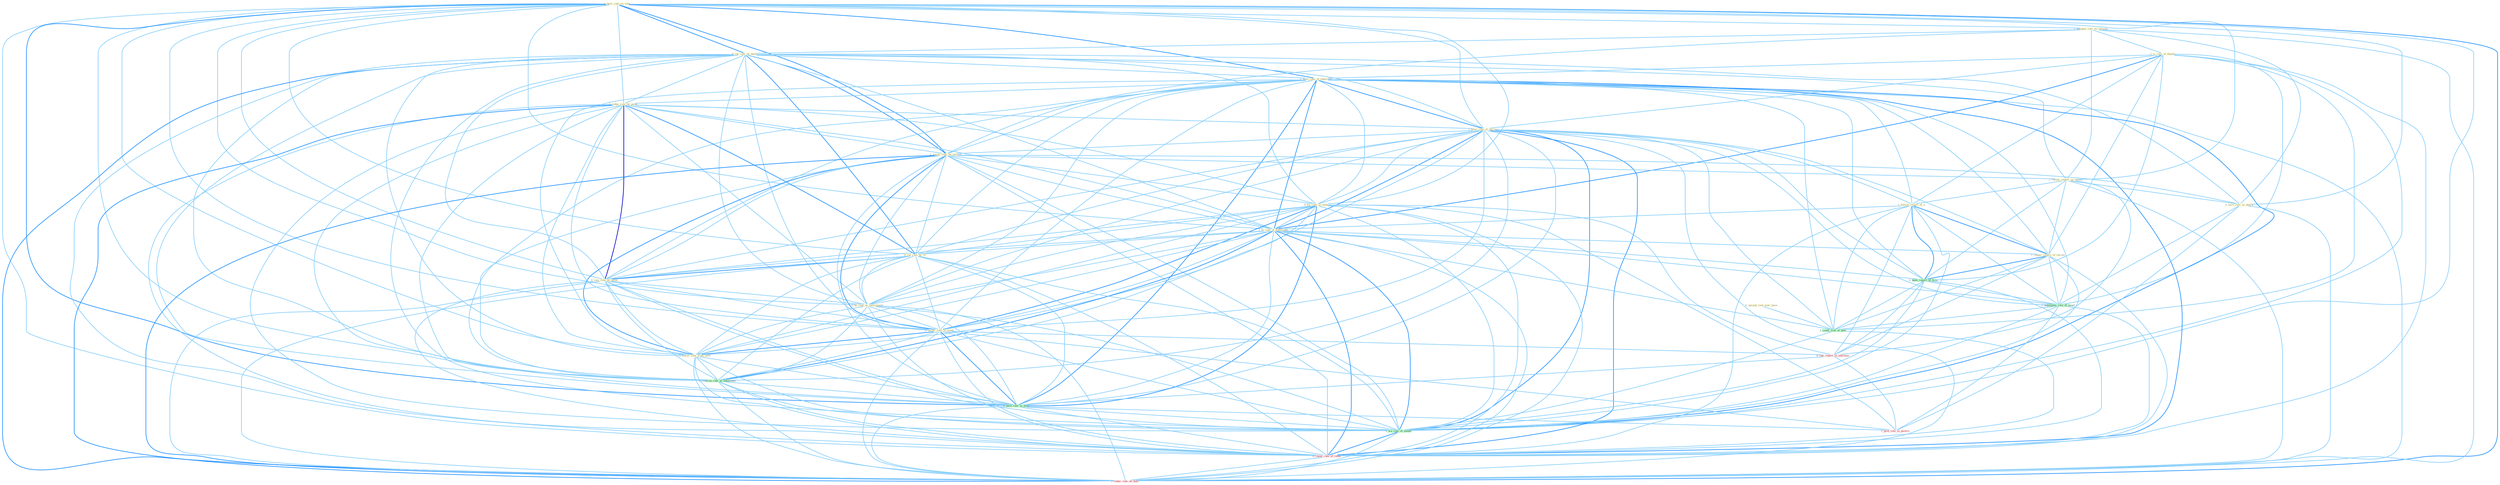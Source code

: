 Graph G{ 
    node
    [shape=polygon,style=filled,width=.5,height=.06,color="#BDFCC9",fixedsize=true,fontsize=4,
    fontcolor="#2f4f4f"];
    {node
    [color="#ffffe0", fontcolor="#8b7d6b"] "1_have_rate_on_vote " "1_postpon_rule_on_lawsuit " "0_cut_rate_on_them " "1_is_rule_of_thumb " "1_have_rate_of_othernum " "0_spread_risk_over_base " "0_reduc_rate_by_point " "1_alter_rate_of_increas " "1_lower_rate_on_million " "0_fix_rate_in_state " "1_releas_report_on_extent " "1_follow_report_of_a " "1_is_rate_of_entitynam " "0_cut_rate_by_% " "0_rais_rate_by_point " "1_requir_report_of_varieti " "0_us_rate_as_instrument " "0_lower_rate_in_week " "0_lower_rate_from_hold " "0_serv_role_on_bench "}
{node [color="#fff0f5", fontcolor="#b22222"] "0_ran_report_in_yearnum " "0_choos_rate_of_rebat " "1_reduc_rate_on_debt " "1_give_role_in_govern "}
edge [color="#B0E2FF"];

	"1_have_rate_on_vote " -- "1_postpon_rule_on_lawsuit " [w="1", color="#87cefa" ];
	"1_have_rate_on_vote " -- "0_cut_rate_on_them " [w="2", color="#1e90ff" , len=0.8];
	"1_have_rate_on_vote " -- "1_have_rate_of_othernum " [w="2", color="#1e90ff" , len=0.8];
	"1_have_rate_on_vote " -- "0_reduc_rate_by_point " [w="1", color="#87cefa" ];
	"1_have_rate_on_vote " -- "1_alter_rate_of_increas " [w="1", color="#87cefa" ];
	"1_have_rate_on_vote " -- "1_lower_rate_on_million " [w="2", color="#1e90ff" , len=0.8];
	"1_have_rate_on_vote " -- "0_fix_rate_in_state " [w="1", color="#87cefa" ];
	"1_have_rate_on_vote " -- "1_releas_report_on_extent " [w="1", color="#87cefa" ];
	"1_have_rate_on_vote " -- "1_is_rate_of_entitynam " [w="1", color="#87cefa" ];
	"1_have_rate_on_vote " -- "0_cut_rate_by_% " [w="1", color="#87cefa" ];
	"1_have_rate_on_vote " -- "0_rais_rate_by_point " [w="1", color="#87cefa" ];
	"1_have_rate_on_vote " -- "0_us_rate_as_instrument " [w="1", color="#87cefa" ];
	"1_have_rate_on_vote " -- "0_lower_rate_in_week " [w="1", color="#87cefa" ];
	"1_have_rate_on_vote " -- "0_lower_rate_from_hold " [w="1", color="#87cefa" ];
	"1_have_rate_on_vote " -- "0_serv_role_on_bench " [w="1", color="#87cefa" ];
	"1_have_rate_on_vote " -- "0_confirm_rate_at_entitynam " [w="1", color="#87cefa" ];
	"1_have_rate_on_vote " -- "0_have_rate_in_year " [w="2", color="#1e90ff" , len=0.8];
	"1_have_rate_on_vote " -- "1_wa_rate_of_month " [w="1", color="#87cefa" ];
	"1_have_rate_on_vote " -- "0_choos_rate_of_rebat " [w="1", color="#87cefa" ];
	"1_have_rate_on_vote " -- "1_reduc_rate_on_debt " [w="2", color="#1e90ff" , len=0.8];
	"1_postpon_rule_on_lawsuit " -- "0_cut_rate_on_them " [w="1", color="#87cefa" ];
	"1_postpon_rule_on_lawsuit " -- "1_is_rule_of_thumb " [w="1", color="#87cefa" ];
	"1_postpon_rule_on_lawsuit " -- "1_lower_rate_on_million " [w="1", color="#87cefa" ];
	"1_postpon_rule_on_lawsuit " -- "1_releas_report_on_extent " [w="1", color="#87cefa" ];
	"1_postpon_rule_on_lawsuit " -- "0_serv_role_on_bench " [w="1", color="#87cefa" ];
	"1_postpon_rule_on_lawsuit " -- "1_reduc_rate_on_debt " [w="1", color="#87cefa" ];
	"0_cut_rate_on_them " -- "1_have_rate_of_othernum " [w="1", color="#87cefa" ];
	"0_cut_rate_on_them " -- "0_reduc_rate_by_point " [w="1", color="#87cefa" ];
	"0_cut_rate_on_them " -- "1_alter_rate_of_increas " [w="1", color="#87cefa" ];
	"0_cut_rate_on_them " -- "1_lower_rate_on_million " [w="2", color="#1e90ff" , len=0.8];
	"0_cut_rate_on_them " -- "0_fix_rate_in_state " [w="1", color="#87cefa" ];
	"0_cut_rate_on_them " -- "1_releas_report_on_extent " [w="1", color="#87cefa" ];
	"0_cut_rate_on_them " -- "1_is_rate_of_entitynam " [w="1", color="#87cefa" ];
	"0_cut_rate_on_them " -- "0_cut_rate_by_% " [w="2", color="#1e90ff" , len=0.8];
	"0_cut_rate_on_them " -- "0_rais_rate_by_point " [w="1", color="#87cefa" ];
	"0_cut_rate_on_them " -- "0_us_rate_as_instrument " [w="1", color="#87cefa" ];
	"0_cut_rate_on_them " -- "0_lower_rate_in_week " [w="1", color="#87cefa" ];
	"0_cut_rate_on_them " -- "0_lower_rate_from_hold " [w="1", color="#87cefa" ];
	"0_cut_rate_on_them " -- "0_serv_role_on_bench " [w="1", color="#87cefa" ];
	"0_cut_rate_on_them " -- "0_confirm_rate_at_entitynam " [w="1", color="#87cefa" ];
	"0_cut_rate_on_them " -- "0_have_rate_in_year " [w="1", color="#87cefa" ];
	"0_cut_rate_on_them " -- "1_wa_rate_of_month " [w="1", color="#87cefa" ];
	"0_cut_rate_on_them " -- "0_choos_rate_of_rebat " [w="1", color="#87cefa" ];
	"0_cut_rate_on_them " -- "1_reduc_rate_on_debt " [w="2", color="#1e90ff" , len=0.8];
	"1_is_rule_of_thumb " -- "1_have_rate_of_othernum " [w="1", color="#87cefa" ];
	"1_is_rule_of_thumb " -- "1_alter_rate_of_increas " [w="1", color="#87cefa" ];
	"1_is_rule_of_thumb " -- "1_follow_report_of_a " [w="1", color="#87cefa" ];
	"1_is_rule_of_thumb " -- "1_is_rate_of_entitynam " [w="2", color="#1e90ff" , len=0.8];
	"1_is_rule_of_thumb " -- "1_requir_report_of_varieti " [w="1", color="#87cefa" ];
	"1_is_rule_of_thumb " -- "1_been_report_of_firm " [w="1", color="#87cefa" ];
	"1_is_rule_of_thumb " -- "1_entitynam_role_of_court " [w="1", color="#87cefa" ];
	"1_is_rule_of_thumb " -- "1_count_risk_of_new " [w="1", color="#87cefa" ];
	"1_is_rule_of_thumb " -- "1_wa_rate_of_month " [w="1", color="#87cefa" ];
	"1_is_rule_of_thumb " -- "0_choos_rate_of_rebat " [w="1", color="#87cefa" ];
	"1_have_rate_of_othernum " -- "0_reduc_rate_by_point " [w="1", color="#87cefa" ];
	"1_have_rate_of_othernum " -- "1_alter_rate_of_increas " [w="2", color="#1e90ff" , len=0.8];
	"1_have_rate_of_othernum " -- "1_lower_rate_on_million " [w="1", color="#87cefa" ];
	"1_have_rate_of_othernum " -- "0_fix_rate_in_state " [w="1", color="#87cefa" ];
	"1_have_rate_of_othernum " -- "1_follow_report_of_a " [w="1", color="#87cefa" ];
	"1_have_rate_of_othernum " -- "1_is_rate_of_entitynam " [w="2", color="#1e90ff" , len=0.8];
	"1_have_rate_of_othernum " -- "0_cut_rate_by_% " [w="1", color="#87cefa" ];
	"1_have_rate_of_othernum " -- "0_rais_rate_by_point " [w="1", color="#87cefa" ];
	"1_have_rate_of_othernum " -- "1_requir_report_of_varieti " [w="1", color="#87cefa" ];
	"1_have_rate_of_othernum " -- "0_us_rate_as_instrument " [w="1", color="#87cefa" ];
	"1_have_rate_of_othernum " -- "0_lower_rate_in_week " [w="1", color="#87cefa" ];
	"1_have_rate_of_othernum " -- "0_lower_rate_from_hold " [w="1", color="#87cefa" ];
	"1_have_rate_of_othernum " -- "1_been_report_of_firm " [w="1", color="#87cefa" ];
	"1_have_rate_of_othernum " -- "1_entitynam_role_of_court " [w="1", color="#87cefa" ];
	"1_have_rate_of_othernum " -- "1_count_risk_of_new " [w="1", color="#87cefa" ];
	"1_have_rate_of_othernum " -- "0_confirm_rate_at_entitynam " [w="1", color="#87cefa" ];
	"1_have_rate_of_othernum " -- "0_have_rate_in_year " [w="2", color="#1e90ff" , len=0.8];
	"1_have_rate_of_othernum " -- "1_wa_rate_of_month " [w="2", color="#1e90ff" , len=0.8];
	"1_have_rate_of_othernum " -- "0_choos_rate_of_rebat " [w="2", color="#1e90ff" , len=0.8];
	"1_have_rate_of_othernum " -- "1_reduc_rate_on_debt " [w="1", color="#87cefa" ];
	"0_spread_risk_over_base " -- "1_count_risk_of_new " [w="1", color="#87cefa" ];
	"0_reduc_rate_by_point " -- "1_alter_rate_of_increas " [w="1", color="#87cefa" ];
	"0_reduc_rate_by_point " -- "1_lower_rate_on_million " [w="1", color="#87cefa" ];
	"0_reduc_rate_by_point " -- "0_fix_rate_in_state " [w="1", color="#87cefa" ];
	"0_reduc_rate_by_point " -- "1_is_rate_of_entitynam " [w="1", color="#87cefa" ];
	"0_reduc_rate_by_point " -- "0_cut_rate_by_% " [w="2", color="#1e90ff" , len=0.8];
	"0_reduc_rate_by_point " -- "0_rais_rate_by_point " [w="3", color="#0000cd" , len=0.6];
	"0_reduc_rate_by_point " -- "0_us_rate_as_instrument " [w="1", color="#87cefa" ];
	"0_reduc_rate_by_point " -- "0_lower_rate_in_week " [w="1", color="#87cefa" ];
	"0_reduc_rate_by_point " -- "0_lower_rate_from_hold " [w="1", color="#87cefa" ];
	"0_reduc_rate_by_point " -- "0_confirm_rate_at_entitynam " [w="1", color="#87cefa" ];
	"0_reduc_rate_by_point " -- "0_have_rate_in_year " [w="1", color="#87cefa" ];
	"0_reduc_rate_by_point " -- "1_wa_rate_of_month " [w="1", color="#87cefa" ];
	"0_reduc_rate_by_point " -- "0_choos_rate_of_rebat " [w="1", color="#87cefa" ];
	"0_reduc_rate_by_point " -- "1_reduc_rate_on_debt " [w="2", color="#1e90ff" , len=0.8];
	"1_alter_rate_of_increas " -- "1_lower_rate_on_million " [w="1", color="#87cefa" ];
	"1_alter_rate_of_increas " -- "0_fix_rate_in_state " [w="1", color="#87cefa" ];
	"1_alter_rate_of_increas " -- "1_follow_report_of_a " [w="1", color="#87cefa" ];
	"1_alter_rate_of_increas " -- "1_is_rate_of_entitynam " [w="2", color="#1e90ff" , len=0.8];
	"1_alter_rate_of_increas " -- "0_cut_rate_by_% " [w="1", color="#87cefa" ];
	"1_alter_rate_of_increas " -- "0_rais_rate_by_point " [w="1", color="#87cefa" ];
	"1_alter_rate_of_increas " -- "1_requir_report_of_varieti " [w="1", color="#87cefa" ];
	"1_alter_rate_of_increas " -- "0_us_rate_as_instrument " [w="1", color="#87cefa" ];
	"1_alter_rate_of_increas " -- "0_lower_rate_in_week " [w="1", color="#87cefa" ];
	"1_alter_rate_of_increas " -- "0_lower_rate_from_hold " [w="1", color="#87cefa" ];
	"1_alter_rate_of_increas " -- "1_been_report_of_firm " [w="1", color="#87cefa" ];
	"1_alter_rate_of_increas " -- "1_entitynam_role_of_court " [w="1", color="#87cefa" ];
	"1_alter_rate_of_increas " -- "1_count_risk_of_new " [w="1", color="#87cefa" ];
	"1_alter_rate_of_increas " -- "0_confirm_rate_at_entitynam " [w="1", color="#87cefa" ];
	"1_alter_rate_of_increas " -- "0_have_rate_in_year " [w="1", color="#87cefa" ];
	"1_alter_rate_of_increas " -- "1_wa_rate_of_month " [w="2", color="#1e90ff" , len=0.8];
	"1_alter_rate_of_increas " -- "0_choos_rate_of_rebat " [w="2", color="#1e90ff" , len=0.8];
	"1_alter_rate_of_increas " -- "1_reduc_rate_on_debt " [w="1", color="#87cefa" ];
	"1_lower_rate_on_million " -- "0_fix_rate_in_state " [w="1", color="#87cefa" ];
	"1_lower_rate_on_million " -- "1_releas_report_on_extent " [w="1", color="#87cefa" ];
	"1_lower_rate_on_million " -- "1_is_rate_of_entitynam " [w="1", color="#87cefa" ];
	"1_lower_rate_on_million " -- "0_cut_rate_by_% " [w="1", color="#87cefa" ];
	"1_lower_rate_on_million " -- "0_rais_rate_by_point " [w="1", color="#87cefa" ];
	"1_lower_rate_on_million " -- "0_us_rate_as_instrument " [w="1", color="#87cefa" ];
	"1_lower_rate_on_million " -- "0_lower_rate_in_week " [w="2", color="#1e90ff" , len=0.8];
	"1_lower_rate_on_million " -- "0_lower_rate_from_hold " [w="2", color="#1e90ff" , len=0.8];
	"1_lower_rate_on_million " -- "0_serv_role_on_bench " [w="1", color="#87cefa" ];
	"1_lower_rate_on_million " -- "0_confirm_rate_at_entitynam " [w="1", color="#87cefa" ];
	"1_lower_rate_on_million " -- "0_have_rate_in_year " [w="1", color="#87cefa" ];
	"1_lower_rate_on_million " -- "1_wa_rate_of_month " [w="1", color="#87cefa" ];
	"1_lower_rate_on_million " -- "0_choos_rate_of_rebat " [w="1", color="#87cefa" ];
	"1_lower_rate_on_million " -- "1_reduc_rate_on_debt " [w="2", color="#1e90ff" , len=0.8];
	"0_fix_rate_in_state " -- "1_is_rate_of_entitynam " [w="1", color="#87cefa" ];
	"0_fix_rate_in_state " -- "0_cut_rate_by_% " [w="1", color="#87cefa" ];
	"0_fix_rate_in_state " -- "0_rais_rate_by_point " [w="1", color="#87cefa" ];
	"0_fix_rate_in_state " -- "0_us_rate_as_instrument " [w="1", color="#87cefa" ];
	"0_fix_rate_in_state " -- "0_lower_rate_in_week " [w="2", color="#1e90ff" , len=0.8];
	"0_fix_rate_in_state " -- "0_lower_rate_from_hold " [w="1", color="#87cefa" ];
	"0_fix_rate_in_state " -- "0_ran_report_in_yearnum " [w="1", color="#87cefa" ];
	"0_fix_rate_in_state " -- "0_confirm_rate_at_entitynam " [w="1", color="#87cefa" ];
	"0_fix_rate_in_state " -- "0_have_rate_in_year " [w="2", color="#1e90ff" , len=0.8];
	"0_fix_rate_in_state " -- "1_wa_rate_of_month " [w="1", color="#87cefa" ];
	"0_fix_rate_in_state " -- "0_choos_rate_of_rebat " [w="1", color="#87cefa" ];
	"0_fix_rate_in_state " -- "1_reduc_rate_on_debt " [w="1", color="#87cefa" ];
	"0_fix_rate_in_state " -- "1_give_role_in_govern " [w="1", color="#87cefa" ];
	"1_releas_report_on_extent " -- "1_follow_report_of_a " [w="1", color="#87cefa" ];
	"1_releas_report_on_extent " -- "1_requir_report_of_varieti " [w="1", color="#87cefa" ];
	"1_releas_report_on_extent " -- "0_serv_role_on_bench " [w="1", color="#87cefa" ];
	"1_releas_report_on_extent " -- "1_been_report_of_firm " [w="1", color="#87cefa" ];
	"1_releas_report_on_extent " -- "0_ran_report_in_yearnum " [w="1", color="#87cefa" ];
	"1_releas_report_on_extent " -- "1_reduc_rate_on_debt " [w="1", color="#87cefa" ];
	"1_follow_report_of_a " -- "1_is_rate_of_entitynam " [w="1", color="#87cefa" ];
	"1_follow_report_of_a " -- "1_requir_report_of_varieti " [w="2", color="#1e90ff" , len=0.8];
	"1_follow_report_of_a " -- "1_been_report_of_firm " [w="2", color="#1e90ff" , len=0.8];
	"1_follow_report_of_a " -- "1_entitynam_role_of_court " [w="1", color="#87cefa" ];
	"1_follow_report_of_a " -- "0_ran_report_in_yearnum " [w="1", color="#87cefa" ];
	"1_follow_report_of_a " -- "1_count_risk_of_new " [w="1", color="#87cefa" ];
	"1_follow_report_of_a " -- "1_wa_rate_of_month " [w="1", color="#87cefa" ];
	"1_follow_report_of_a " -- "0_choos_rate_of_rebat " [w="1", color="#87cefa" ];
	"1_is_rate_of_entitynam " -- "0_cut_rate_by_% " [w="1", color="#87cefa" ];
	"1_is_rate_of_entitynam " -- "0_rais_rate_by_point " [w="1", color="#87cefa" ];
	"1_is_rate_of_entitynam " -- "1_requir_report_of_varieti " [w="1", color="#87cefa" ];
	"1_is_rate_of_entitynam " -- "0_us_rate_as_instrument " [w="1", color="#87cefa" ];
	"1_is_rate_of_entitynam " -- "0_lower_rate_in_week " [w="1", color="#87cefa" ];
	"1_is_rate_of_entitynam " -- "0_lower_rate_from_hold " [w="1", color="#87cefa" ];
	"1_is_rate_of_entitynam " -- "1_been_report_of_firm " [w="1", color="#87cefa" ];
	"1_is_rate_of_entitynam " -- "1_entitynam_role_of_court " [w="1", color="#87cefa" ];
	"1_is_rate_of_entitynam " -- "1_count_risk_of_new " [w="1", color="#87cefa" ];
	"1_is_rate_of_entitynam " -- "0_confirm_rate_at_entitynam " [w="2", color="#1e90ff" , len=0.8];
	"1_is_rate_of_entitynam " -- "0_have_rate_in_year " [w="1", color="#87cefa" ];
	"1_is_rate_of_entitynam " -- "1_wa_rate_of_month " [w="2", color="#1e90ff" , len=0.8];
	"1_is_rate_of_entitynam " -- "0_choos_rate_of_rebat " [w="2", color="#1e90ff" , len=0.8];
	"1_is_rate_of_entitynam " -- "1_reduc_rate_on_debt " [w="1", color="#87cefa" ];
	"0_cut_rate_by_% " -- "0_rais_rate_by_point " [w="2", color="#1e90ff" , len=0.8];
	"0_cut_rate_by_% " -- "0_us_rate_as_instrument " [w="1", color="#87cefa" ];
	"0_cut_rate_by_% " -- "0_lower_rate_in_week " [w="1", color="#87cefa" ];
	"0_cut_rate_by_% " -- "0_lower_rate_from_hold " [w="1", color="#87cefa" ];
	"0_cut_rate_by_% " -- "0_confirm_rate_at_entitynam " [w="1", color="#87cefa" ];
	"0_cut_rate_by_% " -- "0_have_rate_in_year " [w="1", color="#87cefa" ];
	"0_cut_rate_by_% " -- "1_wa_rate_of_month " [w="1", color="#87cefa" ];
	"0_cut_rate_by_% " -- "0_choos_rate_of_rebat " [w="1", color="#87cefa" ];
	"0_cut_rate_by_% " -- "1_reduc_rate_on_debt " [w="1", color="#87cefa" ];
	"0_rais_rate_by_point " -- "0_us_rate_as_instrument " [w="1", color="#87cefa" ];
	"0_rais_rate_by_point " -- "0_lower_rate_in_week " [w="1", color="#87cefa" ];
	"0_rais_rate_by_point " -- "0_lower_rate_from_hold " [w="1", color="#87cefa" ];
	"0_rais_rate_by_point " -- "0_confirm_rate_at_entitynam " [w="1", color="#87cefa" ];
	"0_rais_rate_by_point " -- "0_have_rate_in_year " [w="1", color="#87cefa" ];
	"0_rais_rate_by_point " -- "1_wa_rate_of_month " [w="1", color="#87cefa" ];
	"0_rais_rate_by_point " -- "0_choos_rate_of_rebat " [w="1", color="#87cefa" ];
	"0_rais_rate_by_point " -- "1_reduc_rate_on_debt " [w="1", color="#87cefa" ];
	"1_requir_report_of_varieti " -- "1_been_report_of_firm " [w="2", color="#1e90ff" , len=0.8];
	"1_requir_report_of_varieti " -- "1_entitynam_role_of_court " [w="1", color="#87cefa" ];
	"1_requir_report_of_varieti " -- "0_ran_report_in_yearnum " [w="1", color="#87cefa" ];
	"1_requir_report_of_varieti " -- "1_count_risk_of_new " [w="1", color="#87cefa" ];
	"1_requir_report_of_varieti " -- "1_wa_rate_of_month " [w="1", color="#87cefa" ];
	"1_requir_report_of_varieti " -- "0_choos_rate_of_rebat " [w="1", color="#87cefa" ];
	"0_us_rate_as_instrument " -- "0_lower_rate_in_week " [w="1", color="#87cefa" ];
	"0_us_rate_as_instrument " -- "0_lower_rate_from_hold " [w="1", color="#87cefa" ];
	"0_us_rate_as_instrument " -- "0_confirm_rate_at_entitynam " [w="1", color="#87cefa" ];
	"0_us_rate_as_instrument " -- "0_have_rate_in_year " [w="1", color="#87cefa" ];
	"0_us_rate_as_instrument " -- "1_wa_rate_of_month " [w="1", color="#87cefa" ];
	"0_us_rate_as_instrument " -- "0_choos_rate_of_rebat " [w="1", color="#87cefa" ];
	"0_us_rate_as_instrument " -- "1_reduc_rate_on_debt " [w="1", color="#87cefa" ];
	"0_lower_rate_in_week " -- "0_lower_rate_from_hold " [w="2", color="#1e90ff" , len=0.8];
	"0_lower_rate_in_week " -- "0_ran_report_in_yearnum " [w="1", color="#87cefa" ];
	"0_lower_rate_in_week " -- "0_confirm_rate_at_entitynam " [w="1", color="#87cefa" ];
	"0_lower_rate_in_week " -- "0_have_rate_in_year " [w="2", color="#1e90ff" , len=0.8];
	"0_lower_rate_in_week " -- "1_wa_rate_of_month " [w="1", color="#87cefa" ];
	"0_lower_rate_in_week " -- "0_choos_rate_of_rebat " [w="1", color="#87cefa" ];
	"0_lower_rate_in_week " -- "1_reduc_rate_on_debt " [w="1", color="#87cefa" ];
	"0_lower_rate_in_week " -- "1_give_role_in_govern " [w="1", color="#87cefa" ];
	"0_lower_rate_from_hold " -- "0_confirm_rate_at_entitynam " [w="1", color="#87cefa" ];
	"0_lower_rate_from_hold " -- "0_have_rate_in_year " [w="1", color="#87cefa" ];
	"0_lower_rate_from_hold " -- "1_wa_rate_of_month " [w="1", color="#87cefa" ];
	"0_lower_rate_from_hold " -- "0_choos_rate_of_rebat " [w="1", color="#87cefa" ];
	"0_lower_rate_from_hold " -- "1_reduc_rate_on_debt " [w="1", color="#87cefa" ];
	"0_serv_role_on_bench " -- "1_entitynam_role_of_court " [w="1", color="#87cefa" ];
	"0_serv_role_on_bench " -- "1_reduc_rate_on_debt " [w="1", color="#87cefa" ];
	"0_serv_role_on_bench " -- "1_give_role_in_govern " [w="1", color="#87cefa" ];
	"1_been_report_of_firm " -- "1_entitynam_role_of_court " [w="1", color="#87cefa" ];
	"1_been_report_of_firm " -- "0_ran_report_in_yearnum " [w="1", color="#87cefa" ];
	"1_been_report_of_firm " -- "1_count_risk_of_new " [w="1", color="#87cefa" ];
	"1_been_report_of_firm " -- "1_wa_rate_of_month " [w="1", color="#87cefa" ];
	"1_been_report_of_firm " -- "0_choos_rate_of_rebat " [w="1", color="#87cefa" ];
	"1_entitynam_role_of_court " -- "1_count_risk_of_new " [w="1", color="#87cefa" ];
	"1_entitynam_role_of_court " -- "1_wa_rate_of_month " [w="1", color="#87cefa" ];
	"1_entitynam_role_of_court " -- "0_choos_rate_of_rebat " [w="1", color="#87cefa" ];
	"1_entitynam_role_of_court " -- "1_give_role_in_govern " [w="1", color="#87cefa" ];
	"0_ran_report_in_yearnum " -- "0_have_rate_in_year " [w="1", color="#87cefa" ];
	"0_ran_report_in_yearnum " -- "1_give_role_in_govern " [w="1", color="#87cefa" ];
	"1_count_risk_of_new " -- "1_wa_rate_of_month " [w="1", color="#87cefa" ];
	"1_count_risk_of_new " -- "0_choos_rate_of_rebat " [w="1", color="#87cefa" ];
	"0_confirm_rate_at_entitynam " -- "0_have_rate_in_year " [w="1", color="#87cefa" ];
	"0_confirm_rate_at_entitynam " -- "1_wa_rate_of_month " [w="1", color="#87cefa" ];
	"0_confirm_rate_at_entitynam " -- "0_choos_rate_of_rebat " [w="1", color="#87cefa" ];
	"0_confirm_rate_at_entitynam " -- "1_reduc_rate_on_debt " [w="1", color="#87cefa" ];
	"0_have_rate_in_year " -- "1_wa_rate_of_month " [w="1", color="#87cefa" ];
	"0_have_rate_in_year " -- "0_choos_rate_of_rebat " [w="1", color="#87cefa" ];
	"0_have_rate_in_year " -- "1_reduc_rate_on_debt " [w="1", color="#87cefa" ];
	"0_have_rate_in_year " -- "1_give_role_in_govern " [w="1", color="#87cefa" ];
	"1_wa_rate_of_month " -- "0_choos_rate_of_rebat " [w="2", color="#1e90ff" , len=0.8];
	"1_wa_rate_of_month " -- "1_reduc_rate_on_debt " [w="1", color="#87cefa" ];
	"0_choos_rate_of_rebat " -- "1_reduc_rate_on_debt " [w="1", color="#87cefa" ];
}
